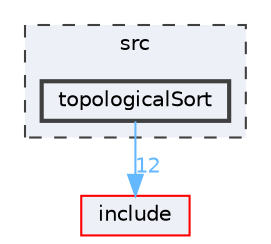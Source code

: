 digraph "topologicalSort"
{
 // LATEX_PDF_SIZE
  bgcolor="transparent";
  edge [fontname=Helvetica,fontsize=10,labelfontname=Helvetica,labelfontsize=10];
  node [fontname=Helvetica,fontsize=10,shape=box,height=0.2,width=0.4];
  compound=true
  subgraph clusterdir_68267d1309a1af8e8297ef4c3efbcdba {
    graph [ bgcolor="#edf0f7", pencolor="grey25", label="src", fontname=Helvetica,fontsize=10 style="filled,dashed", URL="dir_68267d1309a1af8e8297ef4c3efbcdba.html",tooltip=""]
  dir_5c67d0281cfb9e58839b902b44f843be [label="topologicalSort", fillcolor="#edf0f7", color="grey25", style="filled,bold", URL="dir_5c67d0281cfb9e58839b902b44f843be.html",tooltip=""];
  }
  dir_d44c64559bbebec7f509842c48db8b23 [label="include", fillcolor="#edf0f7", color="red", style="filled", URL="dir_d44c64559bbebec7f509842c48db8b23.html",tooltip=""];
  dir_5c67d0281cfb9e58839b902b44f843be->dir_d44c64559bbebec7f509842c48db8b23 [headlabel="12", labeldistance=1.5 headhref="dir_000080_000050.html" href="dir_000080_000050.html" color="steelblue1" fontcolor="steelblue1"];
}
